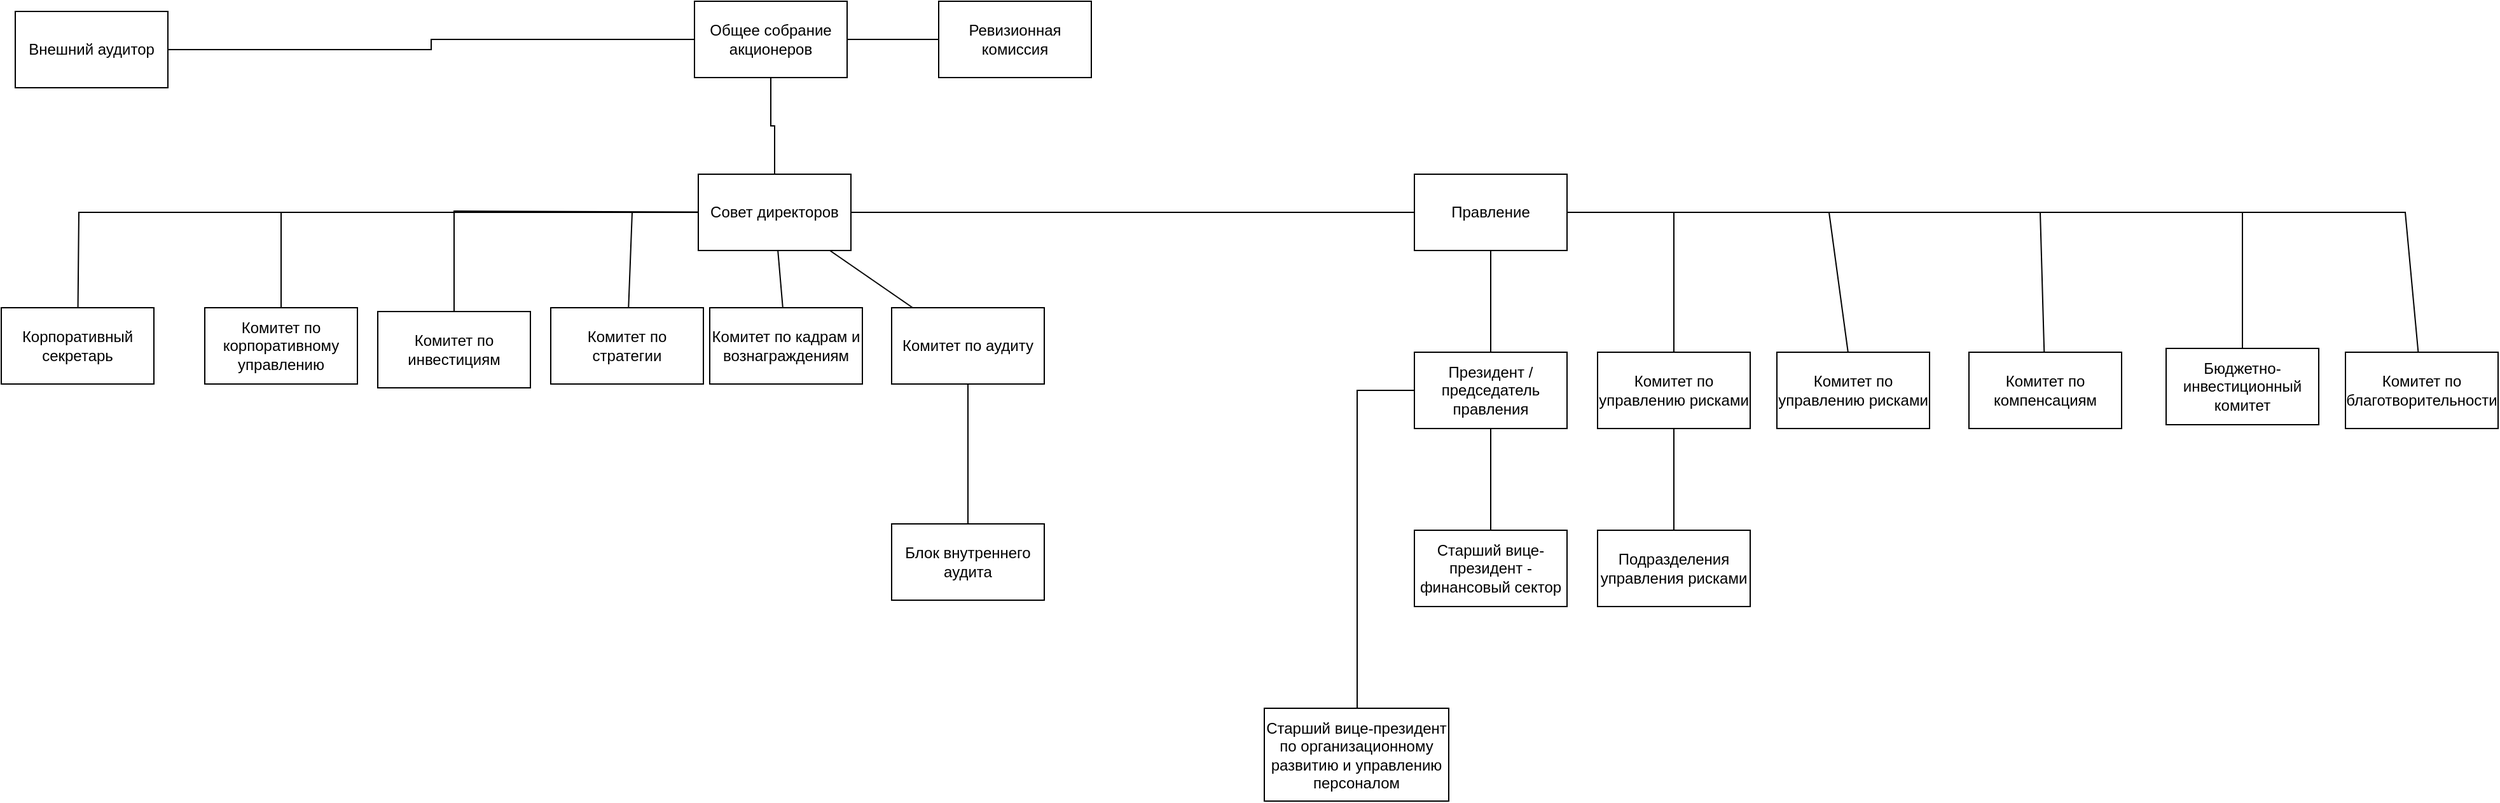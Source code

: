 <mxfile version="20.2.3" type="device"><diagram id="Z7w9wrxXH4ZHkgCExhuy" name="Страница 1"><mxGraphModel dx="2073" dy="1018" grid="0" gridSize="10" guides="1" tooltips="1" connect="1" arrows="1" fold="1" page="0" pageScale="1" pageWidth="827" pageHeight="1169" math="0" shadow="0"><root><mxCell id="0"/><mxCell id="1" parent="0"/><mxCell id="8rcJDhjoa5MQqreXeD8t-3" value="" style="edgeStyle=orthogonalEdgeStyle;rounded=0;orthogonalLoop=1;jettySize=auto;html=1;strokeColor=default;endArrow=none;endFill=0;" edge="1" parent="1" source="8rcJDhjoa5MQqreXeD8t-1" target="8rcJDhjoa5MQqreXeD8t-2"><mxGeometry relative="1" as="geometry"/></mxCell><mxCell id="8rcJDhjoa5MQqreXeD8t-16" value="" style="edgeStyle=orthogonalEdgeStyle;rounded=0;orthogonalLoop=1;jettySize=auto;html=1;endArrow=none;endFill=0;strokeColor=default;" edge="1" parent="1" source="8rcJDhjoa5MQqreXeD8t-1" target="8rcJDhjoa5MQqreXeD8t-15"><mxGeometry relative="1" as="geometry"/></mxCell><mxCell id="8rcJDhjoa5MQqreXeD8t-18" value="" style="edgeStyle=orthogonalEdgeStyle;rounded=0;orthogonalLoop=1;jettySize=auto;html=1;endArrow=none;endFill=0;strokeColor=default;" edge="1" parent="1" source="8rcJDhjoa5MQqreXeD8t-1" target="8rcJDhjoa5MQqreXeD8t-17"><mxGeometry relative="1" as="geometry"/></mxCell><mxCell id="8rcJDhjoa5MQqreXeD8t-1" value="Общее собрание акционеров" style="rounded=0;whiteSpace=wrap;html=1;" vertex="1" parent="1"><mxGeometry x="246" y="100" width="120" height="60" as="geometry"/></mxCell><mxCell id="8rcJDhjoa5MQqreXeD8t-9" value="" style="edgeStyle=orthogonalEdgeStyle;rounded=0;orthogonalLoop=1;jettySize=auto;html=1;endArrow=none;endFill=0;strokeColor=default;" edge="1" parent="1" source="8rcJDhjoa5MQqreXeD8t-2" target="8rcJDhjoa5MQqreXeD8t-8"><mxGeometry relative="1" as="geometry"/></mxCell><mxCell id="8rcJDhjoa5MQqreXeD8t-20" value="" style="edgeStyle=orthogonalEdgeStyle;rounded=0;orthogonalLoop=1;jettySize=auto;html=1;endArrow=none;endFill=0;strokeColor=default;" edge="1" parent="1" source="8rcJDhjoa5MQqreXeD8t-2" target="8rcJDhjoa5MQqreXeD8t-19"><mxGeometry relative="1" as="geometry"/></mxCell><mxCell id="8rcJDhjoa5MQqreXeD8t-2" value="Совет директоров" style="whiteSpace=wrap;html=1;rounded=0;" vertex="1" parent="1"><mxGeometry x="249" y="236" width="120" height="60" as="geometry"/></mxCell><mxCell id="8rcJDhjoa5MQqreXeD8t-8" value="Комитет по корпоративному управлению" style="whiteSpace=wrap;html=1;rounded=0;" vertex="1" parent="1"><mxGeometry x="-139" y="341" width="120" height="60" as="geometry"/></mxCell><mxCell id="8rcJDhjoa5MQqreXeD8t-12" value="Комитет по инвестициям" style="whiteSpace=wrap;html=1;rounded=0;" vertex="1" parent="1"><mxGeometry x="-3" y="344" width="120" height="60" as="geometry"/></mxCell><mxCell id="8rcJDhjoa5MQqreXeD8t-13" value="" style="endArrow=none;html=1;rounded=0;strokeColor=default;" edge="1" parent="1" source="8rcJDhjoa5MQqreXeD8t-12" target="8rcJDhjoa5MQqreXeD8t-2"><mxGeometry width="50" height="50" relative="1" as="geometry"><mxPoint x="399" y="445" as="sourcePoint"/><mxPoint x="146" y="268" as="targetPoint"/><Array as="points"><mxPoint x="57" y="265"/></Array></mxGeometry></mxCell><mxCell id="8rcJDhjoa5MQqreXeD8t-15" value="Внешний аудитор" style="rounded=0;whiteSpace=wrap;html=1;" vertex="1" parent="1"><mxGeometry x="-288" y="108" width="120" height="60" as="geometry"/></mxCell><mxCell id="8rcJDhjoa5MQqreXeD8t-17" value="Ревизионная комиссия" style="rounded=0;whiteSpace=wrap;html=1;" vertex="1" parent="1"><mxGeometry x="438" y="100" width="120" height="60" as="geometry"/></mxCell><mxCell id="8rcJDhjoa5MQqreXeD8t-28" value="" style="edgeStyle=orthogonalEdgeStyle;rounded=0;orthogonalLoop=1;jettySize=auto;html=1;endArrow=none;endFill=0;strokeColor=default;" edge="1" parent="1" source="8rcJDhjoa5MQqreXeD8t-19" target="8rcJDhjoa5MQqreXeD8t-27"><mxGeometry relative="1" as="geometry"/></mxCell><mxCell id="8rcJDhjoa5MQqreXeD8t-30" value="" style="edgeStyle=orthogonalEdgeStyle;rounded=0;orthogonalLoop=1;jettySize=auto;html=1;endArrow=none;endFill=0;strokeColor=default;" edge="1" parent="1" source="8rcJDhjoa5MQqreXeD8t-19" target="8rcJDhjoa5MQqreXeD8t-29"><mxGeometry relative="1" as="geometry"/></mxCell><mxCell id="8rcJDhjoa5MQqreXeD8t-19" value="Правление" style="whiteSpace=wrap;html=1;rounded=0;" vertex="1" parent="1"><mxGeometry x="812" y="236" width="120" height="60" as="geometry"/></mxCell><mxCell id="8rcJDhjoa5MQqreXeD8t-21" value="Комитет по стратегии" style="whiteSpace=wrap;html=1;rounded=0;" vertex="1" parent="1"><mxGeometry x="133" y="341" width="120" height="60" as="geometry"/></mxCell><mxCell id="8rcJDhjoa5MQqreXeD8t-22" value="Комитет по кадрам и вознаграждениям" style="whiteSpace=wrap;html=1;rounded=0;" vertex="1" parent="1"><mxGeometry x="258" y="341" width="120" height="60" as="geometry"/></mxCell><mxCell id="8rcJDhjoa5MQqreXeD8t-23" value="Комитет по аудиту" style="whiteSpace=wrap;html=1;rounded=0;" vertex="1" parent="1"><mxGeometry x="401" y="341" width="120" height="60" as="geometry"/></mxCell><mxCell id="8rcJDhjoa5MQqreXeD8t-24" value="" style="endArrow=none;html=1;rounded=0;strokeColor=default;" edge="1" parent="1" source="8rcJDhjoa5MQqreXeD8t-21" target="8rcJDhjoa5MQqreXeD8t-2"><mxGeometry width="50" height="50" relative="1" as="geometry"><mxPoint x="297" y="433" as="sourcePoint"/><mxPoint x="347" y="383" as="targetPoint"/><Array as="points"><mxPoint x="197" y="266"/></Array></mxGeometry></mxCell><mxCell id="8rcJDhjoa5MQqreXeD8t-25" value="" style="endArrow=none;html=1;rounded=0;strokeColor=default;" edge="1" parent="1" source="8rcJDhjoa5MQqreXeD8t-22" target="8rcJDhjoa5MQqreXeD8t-2"><mxGeometry width="50" height="50" relative="1" as="geometry"><mxPoint x="399" y="491" as="sourcePoint"/><mxPoint x="449" y="441" as="targetPoint"/></mxGeometry></mxCell><mxCell id="8rcJDhjoa5MQqreXeD8t-26" value="" style="endArrow=none;html=1;rounded=0;strokeColor=default;" edge="1" parent="1" source="8rcJDhjoa5MQqreXeD8t-23" target="8rcJDhjoa5MQqreXeD8t-2"><mxGeometry width="50" height="50" relative="1" as="geometry"><mxPoint x="439" y="469" as="sourcePoint"/><mxPoint x="489" y="419" as="targetPoint"/></mxGeometry></mxCell><mxCell id="8rcJDhjoa5MQqreXeD8t-46" value="" style="edgeStyle=orthogonalEdgeStyle;rounded=0;orthogonalLoop=1;jettySize=auto;html=1;endArrow=none;endFill=0;strokeColor=default;" edge="1" parent="1" source="8rcJDhjoa5MQqreXeD8t-27" target="8rcJDhjoa5MQqreXeD8t-45"><mxGeometry relative="1" as="geometry"/></mxCell><mxCell id="8rcJDhjoa5MQqreXeD8t-49" style="edgeStyle=orthogonalEdgeStyle;rounded=0;orthogonalLoop=1;jettySize=auto;html=1;endArrow=none;endFill=0;strokeColor=default;" edge="1" parent="1" source="8rcJDhjoa5MQqreXeD8t-27" target="8rcJDhjoa5MQqreXeD8t-50"><mxGeometry relative="1" as="geometry"><mxPoint x="789.353" y="709.059" as="targetPoint"/><Array as="points"><mxPoint x="767" y="406"/></Array></mxGeometry></mxCell><mxCell id="8rcJDhjoa5MQqreXeD8t-27" value="Президент / председатель правления" style="whiteSpace=wrap;html=1;rounded=0;" vertex="1" parent="1"><mxGeometry x="812" y="376" width="120" height="60" as="geometry"/></mxCell><mxCell id="8rcJDhjoa5MQqreXeD8t-42" value="" style="edgeStyle=orthogonalEdgeStyle;rounded=0;orthogonalLoop=1;jettySize=auto;html=1;endArrow=none;endFill=0;strokeColor=default;" edge="1" parent="1" source="8rcJDhjoa5MQqreXeD8t-29" target="8rcJDhjoa5MQqreXeD8t-41"><mxGeometry relative="1" as="geometry"/></mxCell><mxCell id="8rcJDhjoa5MQqreXeD8t-29" value="Комитет по управлению рисками" style="whiteSpace=wrap;html=1;rounded=0;" vertex="1" parent="1"><mxGeometry x="956" y="376" width="120" height="60" as="geometry"/></mxCell><mxCell id="8rcJDhjoa5MQqreXeD8t-31" value="Комитет по управлению рисками" style="whiteSpace=wrap;html=1;rounded=0;" vertex="1" parent="1"><mxGeometry x="1097" y="376" width="120" height="60" as="geometry"/></mxCell><mxCell id="8rcJDhjoa5MQqreXeD8t-32" value="" style="endArrow=none;html=1;rounded=0;strokeColor=default;" edge="1" parent="1" source="8rcJDhjoa5MQqreXeD8t-31" target="8rcJDhjoa5MQqreXeD8t-19"><mxGeometry width="50" height="50" relative="1" as="geometry"><mxPoint x="595" y="463" as="sourcePoint"/><mxPoint x="645" y="413" as="targetPoint"/><Array as="points"><mxPoint x="1138" y="266"/></Array></mxGeometry></mxCell><mxCell id="8rcJDhjoa5MQqreXeD8t-33" value="Комитет по компенсациям" style="whiteSpace=wrap;html=1;rounded=0;" vertex="1" parent="1"><mxGeometry x="1248" y="376" width="120" height="60" as="geometry"/></mxCell><mxCell id="8rcJDhjoa5MQqreXeD8t-34" value="Бюджетно-инвестиционный комитет" style="whiteSpace=wrap;html=1;rounded=0;" vertex="1" parent="1"><mxGeometry x="1403" y="373" width="120" height="60" as="geometry"/></mxCell><mxCell id="8rcJDhjoa5MQqreXeD8t-35" value="Комитет по благотворительности" style="whiteSpace=wrap;html=1;rounded=0;" vertex="1" parent="1"><mxGeometry x="1544" y="376" width="120" height="60" as="geometry"/></mxCell><mxCell id="8rcJDhjoa5MQqreXeD8t-36" value="" style="endArrow=none;html=1;rounded=0;strokeColor=default;" edge="1" parent="1" source="8rcJDhjoa5MQqreXeD8t-33" target="8rcJDhjoa5MQqreXeD8t-19"><mxGeometry width="50" height="50" relative="1" as="geometry"><mxPoint x="1134" y="386" as="sourcePoint"/><mxPoint x="1184" y="336" as="targetPoint"/><Array as="points"><mxPoint x="1304" y="266"/></Array></mxGeometry></mxCell><mxCell id="8rcJDhjoa5MQqreXeD8t-37" value="" style="endArrow=none;html=1;rounded=0;strokeColor=default;" edge="1" parent="1" source="8rcJDhjoa5MQqreXeD8t-34" target="8rcJDhjoa5MQqreXeD8t-19"><mxGeometry width="50" height="50" relative="1" as="geometry"><mxPoint x="1429" y="377" as="sourcePoint"/><mxPoint x="1479" y="327" as="targetPoint"/><Array as="points"><mxPoint x="1463" y="266"/></Array></mxGeometry></mxCell><mxCell id="8rcJDhjoa5MQqreXeD8t-38" value="" style="endArrow=none;html=1;rounded=0;strokeColor=default;" edge="1" parent="1" source="8rcJDhjoa5MQqreXeD8t-35" target="8rcJDhjoa5MQqreXeD8t-19"><mxGeometry width="50" height="50" relative="1" as="geometry"><mxPoint x="1580" y="347" as="sourcePoint"/><mxPoint x="1630" y="297" as="targetPoint"/><Array as="points"><mxPoint x="1591" y="266"/></Array></mxGeometry></mxCell><mxCell id="8rcJDhjoa5MQqreXeD8t-39" value="Блок внутреннего аудита" style="rounded=0;whiteSpace=wrap;html=1;" vertex="1" parent="1"><mxGeometry x="401" y="511" width="120" height="60" as="geometry"/></mxCell><mxCell id="8rcJDhjoa5MQqreXeD8t-40" value="" style="endArrow=none;html=1;rounded=0;strokeColor=default;" edge="1" parent="1" source="8rcJDhjoa5MQqreXeD8t-39" target="8rcJDhjoa5MQqreXeD8t-23"><mxGeometry width="50" height="50" relative="1" as="geometry"><mxPoint x="255" y="561" as="sourcePoint"/><mxPoint x="305" y="511" as="targetPoint"/></mxGeometry></mxCell><mxCell id="8rcJDhjoa5MQqreXeD8t-41" value="Подразделения управления рисками" style="whiteSpace=wrap;html=1;rounded=0;" vertex="1" parent="1"><mxGeometry x="956" y="516" width="120" height="60" as="geometry"/></mxCell><mxCell id="8rcJDhjoa5MQqreXeD8t-43" value="Корпоративный секретарь" style="whiteSpace=wrap;html=1;rounded=0;" vertex="1" parent="1"><mxGeometry x="-299" y="341" width="120" height="60" as="geometry"/></mxCell><mxCell id="8rcJDhjoa5MQqreXeD8t-44" value="" style="endArrow=none;html=1;rounded=0;strokeColor=default;" edge="1" parent="1" source="8rcJDhjoa5MQqreXeD8t-43" target="8rcJDhjoa5MQqreXeD8t-2"><mxGeometry width="50" height="50" relative="1" as="geometry"><mxPoint x="-153" y="313" as="sourcePoint"/><mxPoint x="-103" y="263" as="targetPoint"/><Array as="points"><mxPoint x="-238" y="266"/></Array></mxGeometry></mxCell><mxCell id="8rcJDhjoa5MQqreXeD8t-45" value="Старший вице-президент - финансовый сектор" style="whiteSpace=wrap;html=1;rounded=0;" vertex="1" parent="1"><mxGeometry x="812" y="516" width="120" height="60" as="geometry"/></mxCell><mxCell id="8rcJDhjoa5MQqreXeD8t-50" value="Старший вице-президент по организационному развитию и управлению персоналом" style="rounded=0;whiteSpace=wrap;html=1;" vertex="1" parent="1"><mxGeometry x="694" y="656" width="145" height="73" as="geometry"/></mxCell></root></mxGraphModel></diagram></mxfile>